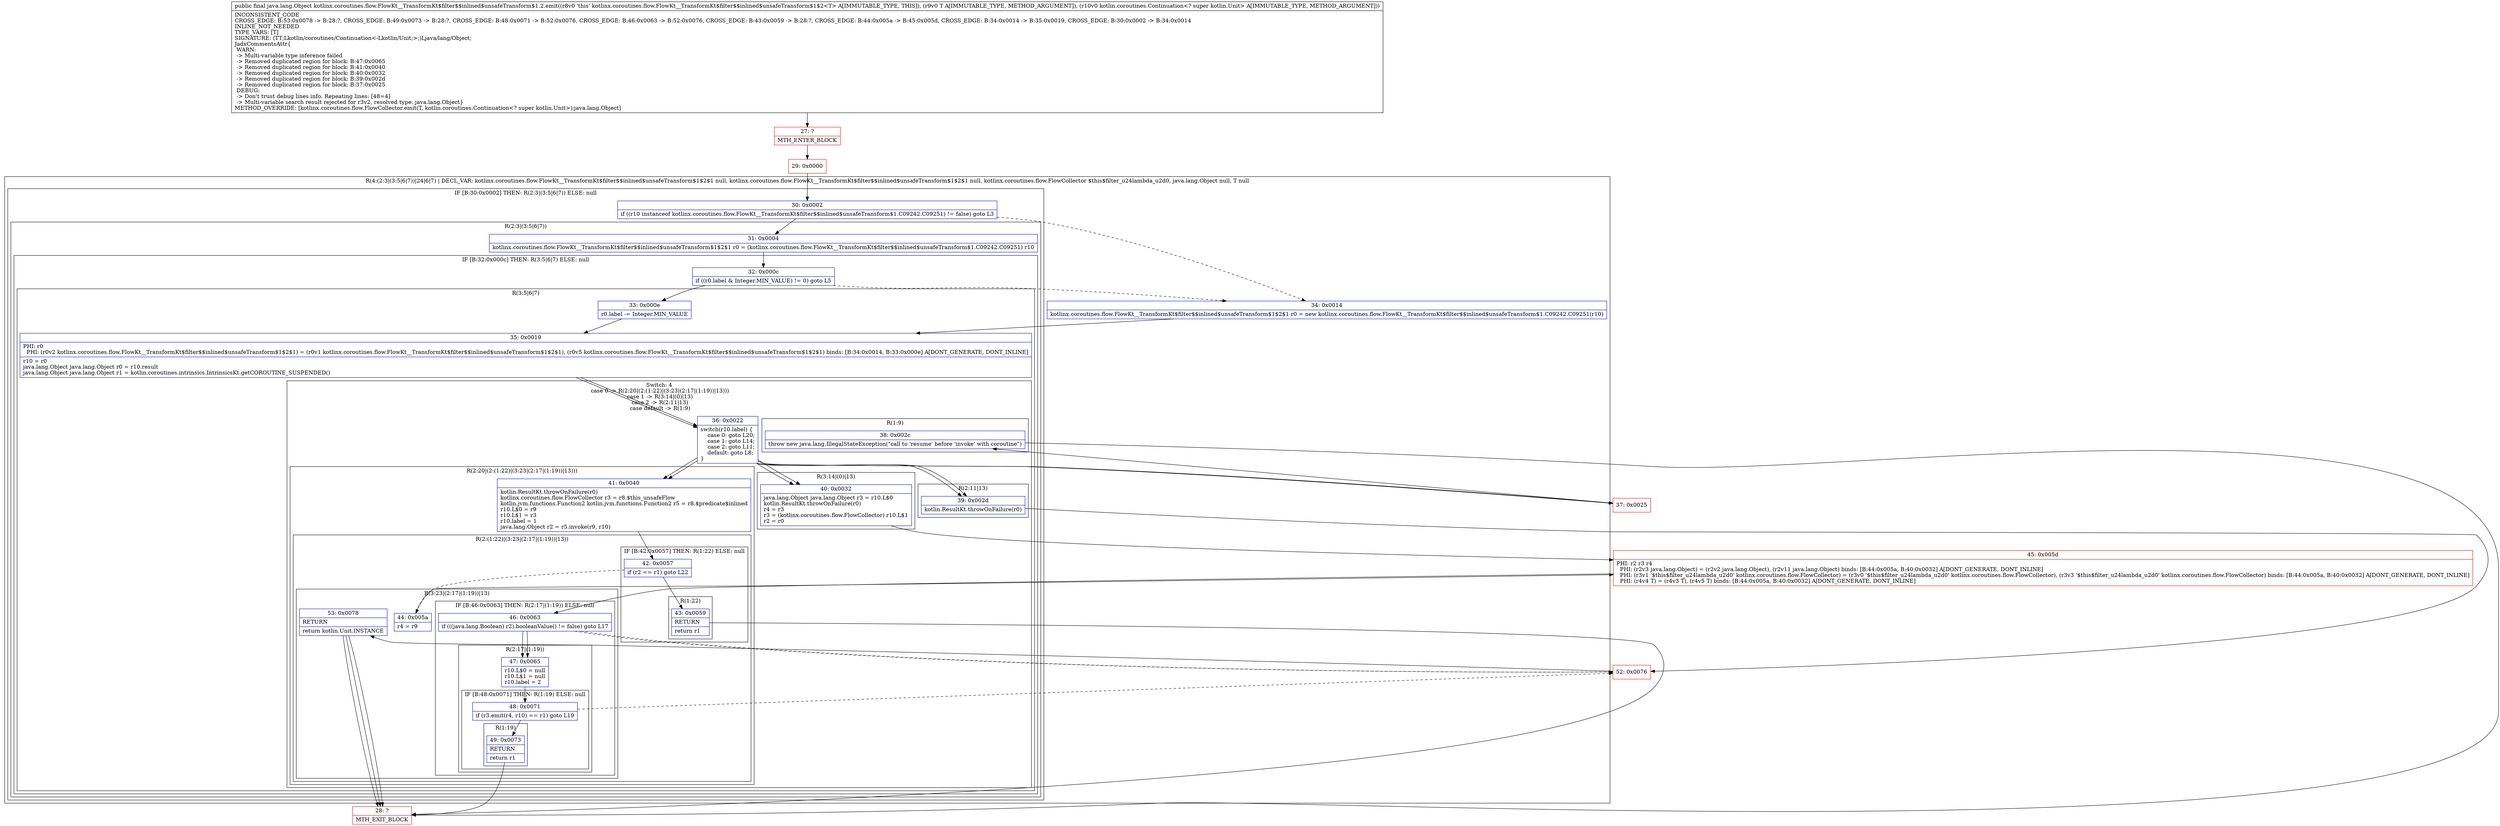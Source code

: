 digraph "CFG forkotlinx.coroutines.flow.FlowKt__TransformKt$filter$$inlined$unsafeTransform$1.2.emit(Ljava\/lang\/Object;Lkotlin\/coroutines\/Continuation;)Ljava\/lang\/Object;" {
subgraph cluster_Region_1583933693 {
label = "R(4:(2:3|(3:5|6|7))|24|6|7) | DECL_VAR: kotlinx.coroutines.flow.FlowKt__TransformKt$filter$$inlined$unsafeTransform$1$2$1 null, kotlinx.coroutines.flow.FlowKt__TransformKt$filter$$inlined$unsafeTransform$1$2$1 null, kotlinx.coroutines.flow.FlowCollector $this$filter_u24lambda_u2d0, java.lang.Object null, T null\l";
node [shape=record,color=blue];
subgraph cluster_IfRegion_942333882 {
label = "IF [B:30:0x0002] THEN: R(2:3|(3:5|6|7)) ELSE: null";
node [shape=record,color=blue];
Node_30 [shape=record,label="{30\:\ 0x0002|if ((r10 instanceof kotlinx.coroutines.flow.FlowKt__TransformKt$filter$$inlined$unsafeTransform$1.C09242.C09251) != false) goto L3\l}"];
subgraph cluster_Region_737279557 {
label = "R(2:3|(3:5|6|7))";
node [shape=record,color=blue];
Node_31 [shape=record,label="{31\:\ 0x0004|kotlinx.coroutines.flow.FlowKt__TransformKt$filter$$inlined$unsafeTransform$1$2$1 r0 = (kotlinx.coroutines.flow.FlowKt__TransformKt$filter$$inlined$unsafeTransform$1.C09242.C09251) r10\l}"];
subgraph cluster_IfRegion_1412294813 {
label = "IF [B:32:0x000c] THEN: R(3:5|6|7) ELSE: null";
node [shape=record,color=blue];
Node_32 [shape=record,label="{32\:\ 0x000c|if ((r0.label & Integer.MIN_VALUE) != 0) goto L5\l}"];
subgraph cluster_Region_923896186 {
label = "R(3:5|6|7)";
node [shape=record,color=blue];
Node_33 [shape=record,label="{33\:\ 0x000e|r0.label \-= Integer.MIN_VALUE\l}"];
Node_35 [shape=record,label="{35\:\ 0x0019|PHI: r0 \l  PHI: (r0v2 kotlinx.coroutines.flow.FlowKt__TransformKt$filter$$inlined$unsafeTransform$1$2$1) = (r0v1 kotlinx.coroutines.flow.FlowKt__TransformKt$filter$$inlined$unsafeTransform$1$2$1), (r0v5 kotlinx.coroutines.flow.FlowKt__TransformKt$filter$$inlined$unsafeTransform$1$2$1) binds: [B:34:0x0014, B:33:0x000e] A[DONT_GENERATE, DONT_INLINE]\l|r10 = r0\ljava.lang.Object java.lang.Object r0 = r10.result\ljava.lang.Object java.lang.Object r1 = kotlin.coroutines.intrinsics.IntrinsicsKt.getCOROUTINE_SUSPENDED()\l}"];
subgraph cluster_SwitchRegion_198194684 {
label = "Switch: 4
 case 0 -> R(2:20|(2:(1:22)|(3:23|(2:17|(1:19))|13)))
 case 1 -> R(3:14|(0)|13)
 case 2 -> R(2:11|13)
 case default -> R(1:9)";
node [shape=record,color=blue];
Node_36 [shape=record,label="{36\:\ 0x0022|switch(r10.label) \{\l    case 0: goto L20;\l    case 1: goto L14;\l    case 2: goto L11;\l    default: goto L8;\l\}\l}"];
subgraph cluster_Region_308677499 {
label = "R(2:20|(2:(1:22)|(3:23|(2:17|(1:19))|13)))";
node [shape=record,color=blue];
Node_41 [shape=record,label="{41\:\ 0x0040|kotlin.ResultKt.throwOnFailure(r0)\lkotlinx.coroutines.flow.FlowCollector r3 = r8.$this_unsafeFlow\lkotlin.jvm.functions.Function2 kotlin.jvm.functions.Function2 r5 = r8.$predicate$inlined\lr10.L$0 = r9\lr10.L$1 = r3\lr10.label = 1\ljava.lang.Object r2 = r5.invoke(r9, r10)\l}"];
subgraph cluster_Region_1493542543 {
label = "R(2:(1:22)|(3:23|(2:17|(1:19))|13))";
node [shape=record,color=blue];
subgraph cluster_IfRegion_381098165 {
label = "IF [B:42:0x0057] THEN: R(1:22) ELSE: null";
node [shape=record,color=blue];
Node_42 [shape=record,label="{42\:\ 0x0057|if (r2 == r1) goto L22\l}"];
subgraph cluster_Region_978893635 {
label = "R(1:22)";
node [shape=record,color=blue];
Node_43 [shape=record,label="{43\:\ 0x0059|RETURN\l|return r1\l}"];
}
}
subgraph cluster_Region_1685953229 {
label = "R(3:23|(2:17|(1:19))|13)";
node [shape=record,color=blue];
Node_44 [shape=record,label="{44\:\ 0x005a|r4 = r9\l}"];
subgraph cluster_IfRegion_1610831422 {
label = "IF [B:46:0x0063] THEN: R(2:17|(1:19)) ELSE: null";
node [shape=record,color=blue];
Node_46 [shape=record,label="{46\:\ 0x0063|if (((java.lang.Boolean) r2).booleanValue() != false) goto L17\l}"];
subgraph cluster_Region_918674596 {
label = "R(2:17|(1:19))";
node [shape=record,color=blue];
Node_47 [shape=record,label="{47\:\ 0x0065|r10.L$0 = null\lr10.L$1 = null\lr10.label = 2\l}"];
subgraph cluster_IfRegion_220252511 {
label = "IF [B:48:0x0071] THEN: R(1:19) ELSE: null";
node [shape=record,color=blue];
Node_48 [shape=record,label="{48\:\ 0x0071|if (r3.emit(r4, r10) == r1) goto L19\l}"];
subgraph cluster_Region_1258790548 {
label = "R(1:19)";
node [shape=record,color=blue];
Node_49 [shape=record,label="{49\:\ 0x0073|RETURN\l|return r1\l}"];
}
}
}
}
Node_53 [shape=record,label="{53\:\ 0x0078|RETURN\l|return kotlin.Unit.INSTANCE\l}"];
}
}
}
subgraph cluster_Region_123036370 {
label = "R(3:14|(0)|13)";
node [shape=record,color=blue];
Node_40 [shape=record,label="{40\:\ 0x0032|java.lang.Object java.lang.Object r3 = r10.L$0\lkotlin.ResultKt.throwOnFailure(r0)\lr4 = r3\lr3 = (kotlinx.coroutines.flow.FlowCollector) r10.L$1\lr2 = r0\l}"];
subgraph cluster_IfRegion_238719627 {
label = "IF [B:46:0x0063] THEN: R(0) ELSE: null";
node [shape=record,color=blue];
Node_46 [shape=record,label="{46\:\ 0x0063|if (((java.lang.Boolean) r2).booleanValue() != false) goto L17\l}"];
subgraph cluster_Region_904461009 {
label = "R(0)";
node [shape=record,color=blue];
}
}
Node_53 [shape=record,label="{53\:\ 0x0078|RETURN\l|return kotlin.Unit.INSTANCE\l}"];
}
subgraph cluster_Region_500584545 {
label = "R(2:11|13)";
node [shape=record,color=blue];
Node_39 [shape=record,label="{39\:\ 0x002d|kotlin.ResultKt.throwOnFailure(r0)\l}"];
Node_53 [shape=record,label="{53\:\ 0x0078|RETURN\l|return kotlin.Unit.INSTANCE\l}"];
}
subgraph cluster_Region_1101857597 {
label = "R(1:9)";
node [shape=record,color=blue];
Node_38 [shape=record,label="{38\:\ 0x002c|throw new java.lang.IllegalStateException(\"call to 'resume' before 'invoke' with coroutine\")\l}"];
}
}
}
}
}
}
Node_34 [shape=record,label="{34\:\ 0x0014|kotlinx.coroutines.flow.FlowKt__TransformKt$filter$$inlined$unsafeTransform$1$2$1 r0 = new kotlinx.coroutines.flow.FlowKt__TransformKt$filter$$inlined$unsafeTransform$1.C09242.C09251(r10)\l}"];
Node_35 [shape=record,label="{35\:\ 0x0019|PHI: r0 \l  PHI: (r0v2 kotlinx.coroutines.flow.FlowKt__TransformKt$filter$$inlined$unsafeTransform$1$2$1) = (r0v1 kotlinx.coroutines.flow.FlowKt__TransformKt$filter$$inlined$unsafeTransform$1$2$1), (r0v5 kotlinx.coroutines.flow.FlowKt__TransformKt$filter$$inlined$unsafeTransform$1$2$1) binds: [B:34:0x0014, B:33:0x000e] A[DONT_GENERATE, DONT_INLINE]\l|r10 = r0\ljava.lang.Object java.lang.Object r0 = r10.result\ljava.lang.Object java.lang.Object r1 = kotlin.coroutines.intrinsics.IntrinsicsKt.getCOROUTINE_SUSPENDED()\l}"];
subgraph cluster_SwitchRegion_625642640 {
label = "Switch: 0";
node [shape=record,color=blue];
Node_36 [shape=record,label="{36\:\ 0x0022|switch(r10.label) \{\l    case 0: goto L20;\l    case 1: goto L14;\l    case 2: goto L11;\l    default: goto L8;\l\}\l}"];
}
}
Node_27 [shape=record,color=red,label="{27\:\ ?|MTH_ENTER_BLOCK\l}"];
Node_29 [shape=record,color=red,label="{29\:\ 0x0000}"];
Node_37 [shape=record,color=red,label="{37\:\ 0x0025}"];
Node_28 [shape=record,color=red,label="{28\:\ ?|MTH_EXIT_BLOCK\l}"];
Node_52 [shape=record,color=red,label="{52\:\ 0x0076}"];
Node_45 [shape=record,color=red,label="{45\:\ 0x005d|PHI: r2 r3 r4 \l  PHI: (r2v3 java.lang.Object) = (r2v2 java.lang.Object), (r2v11 java.lang.Object) binds: [B:44:0x005a, B:40:0x0032] A[DONT_GENERATE, DONT_INLINE]\l  PHI: (r3v1 '$this$filter_u24lambda_u2d0' kotlinx.coroutines.flow.FlowCollector) = (r3v0 '$this$filter_u24lambda_u2d0' kotlinx.coroutines.flow.FlowCollector), (r3v3 '$this$filter_u24lambda_u2d0' kotlinx.coroutines.flow.FlowCollector) binds: [B:44:0x005a, B:40:0x0032] A[DONT_GENERATE, DONT_INLINE]\l  PHI: (r4v4 T) = (r4v3 T), (r4v5 T) binds: [B:44:0x005a, B:40:0x0032] A[DONT_GENERATE, DONT_INLINE]\l}"];
MethodNode[shape=record,label="{public final java.lang.Object kotlinx.coroutines.flow.FlowKt__TransformKt$filter$$inlined$unsafeTransform$1.2.emit((r8v0 'this' kotlinx.coroutines.flow.FlowKt__TransformKt$filter$$inlined$unsafeTransform$1$2\<T\> A[IMMUTABLE_TYPE, THIS]), (r9v0 T A[IMMUTABLE_TYPE, METHOD_ARGUMENT]), (r10v0 kotlin.coroutines.Continuation\<? super kotlin.Unit\> A[IMMUTABLE_TYPE, METHOD_ARGUMENT]))  | INCONSISTENT_CODE\lCROSS_EDGE: B:53:0x0078 \-\> B:28:?, CROSS_EDGE: B:49:0x0073 \-\> B:28:?, CROSS_EDGE: B:48:0x0071 \-\> B:52:0x0076, CROSS_EDGE: B:46:0x0063 \-\> B:52:0x0076, CROSS_EDGE: B:43:0x0059 \-\> B:28:?, CROSS_EDGE: B:44:0x005a \-\> B:45:0x005d, CROSS_EDGE: B:34:0x0014 \-\> B:35:0x0019, CROSS_EDGE: B:30:0x0002 \-\> B:34:0x0014\lINLINE_NOT_NEEDED\lTYPE_VARS: [T]\lSIGNATURE: (TT;Lkotlin\/coroutines\/Continuation\<\-Lkotlin\/Unit;\>;)Ljava\/lang\/Object;\lJadxCommentsAttr\{\l WARN: \l \-\> Multi\-variable type inference failed\l \-\> Removed duplicated region for block: B:47:0x0065 \l \-\> Removed duplicated region for block: B:41:0x0040 \l \-\> Removed duplicated region for block: B:40:0x0032 \l \-\> Removed duplicated region for block: B:39:0x002d \l \-\> Removed duplicated region for block: B:37:0x0025 \l DEBUG: \l \-\> Don't trust debug lines info. Repeating lines: [48=4]\l \-\> Multi\-variable search result rejected for r3v2, resolved type: java.lang.Object\}\lMETHOD_OVERRIDE: [kotlinx.coroutines.flow.FlowCollector.emit(T, kotlin.coroutines.Continuation\<? super kotlin.Unit\>):java.lang.Object]\l}"];
MethodNode -> Node_27;Node_30 -> Node_31;
Node_30 -> Node_34[style=dashed];
Node_31 -> Node_32;
Node_32 -> Node_33;
Node_32 -> Node_34[style=dashed];
Node_33 -> Node_35;
Node_35 -> Node_36;
Node_36 -> Node_37;
Node_36 -> Node_39;
Node_36 -> Node_40;
Node_36 -> Node_41;
Node_41 -> Node_42;
Node_42 -> Node_43;
Node_42 -> Node_44[style=dashed];
Node_43 -> Node_28;
Node_44 -> Node_45;
Node_46 -> Node_47;
Node_46 -> Node_52[style=dashed];
Node_47 -> Node_48;
Node_48 -> Node_49;
Node_48 -> Node_52[style=dashed];
Node_49 -> Node_28;
Node_53 -> Node_28;
Node_40 -> Node_45;
Node_46 -> Node_47;
Node_46 -> Node_52[style=dashed];
Node_53 -> Node_28;
Node_39 -> Node_52;
Node_53 -> Node_28;
Node_38 -> Node_28;
Node_34 -> Node_35;
Node_35 -> Node_36;
Node_36 -> Node_37;
Node_36 -> Node_39;
Node_36 -> Node_40;
Node_36 -> Node_41;
Node_27 -> Node_29;
Node_29 -> Node_30;
Node_37 -> Node_38;
Node_52 -> Node_53;
Node_45 -> Node_46;
}

